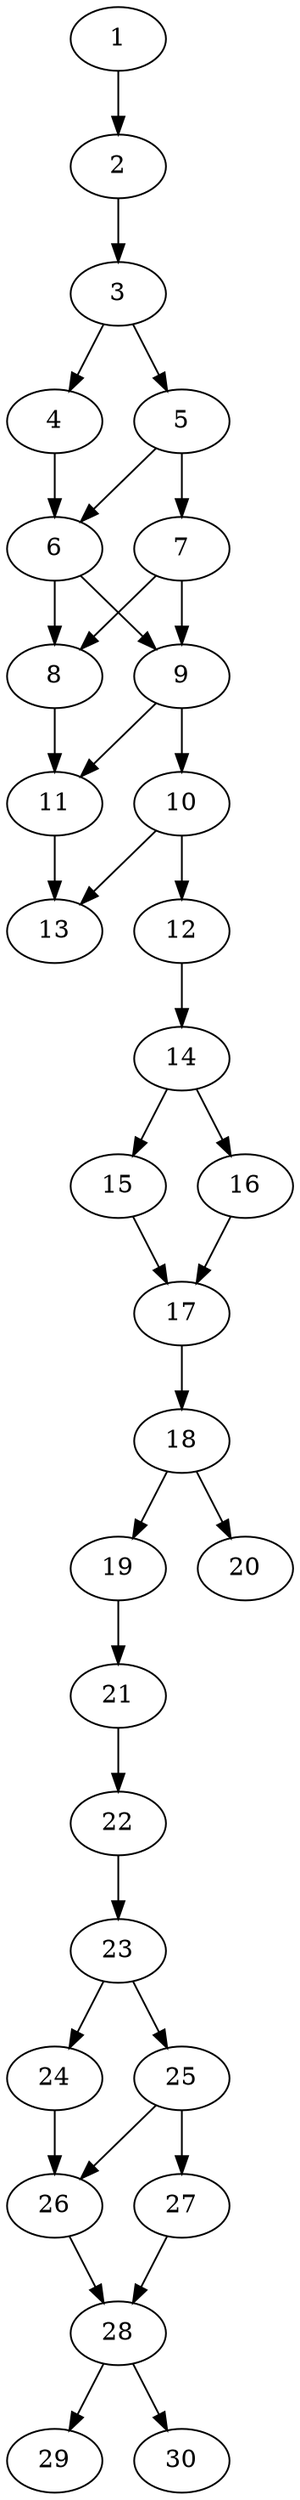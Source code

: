 // DAG automatically generated by daggen at Thu Oct  3 14:04:18 2019
// ./daggen --dot -n 30 --ccr 0.5 --fat 0.3 --regular 0.9 --density 0.9 --mindata 5242880 --maxdata 52428800 
digraph G {
  1 [size="36188160", alpha="0.13", expect_size="18094080"] 
  1 -> 2 [size ="18094080"]
  2 [size="91461632", alpha="0.09", expect_size="45730816"] 
  2 -> 3 [size ="45730816"]
  3 [size="81971200", alpha="0.02", expect_size="40985600"] 
  3 -> 4 [size ="40985600"]
  3 -> 5 [size ="40985600"]
  4 [size="55146496", alpha="0.03", expect_size="27573248"] 
  4 -> 6 [size ="27573248"]
  5 [size="87719936", alpha="0.19", expect_size="43859968"] 
  5 -> 6 [size ="43859968"]
  5 -> 7 [size ="43859968"]
  6 [size="71481344", alpha="0.16", expect_size="35740672"] 
  6 -> 8 [size ="35740672"]
  6 -> 9 [size ="35740672"]
  7 [size="54378496", alpha="0.10", expect_size="27189248"] 
  7 -> 8 [size ="27189248"]
  7 -> 9 [size ="27189248"]
  8 [size="89663488", alpha="0.06", expect_size="44831744"] 
  8 -> 11 [size ="44831744"]
  9 [size="28669952", alpha="0.09", expect_size="14334976"] 
  9 -> 10 [size ="14334976"]
  9 -> 11 [size ="14334976"]
  10 [size="102047744", alpha="0.15", expect_size="51023872"] 
  10 -> 12 [size ="51023872"]
  10 -> 13 [size ="51023872"]
  11 [size="61370368", alpha="0.06", expect_size="30685184"] 
  11 -> 13 [size ="30685184"]
  12 [size="28481536", alpha="0.06", expect_size="14240768"] 
  12 -> 14 [size ="14240768"]
  13 [size="71526400", alpha="0.16", expect_size="35763200"] 
  14 [size="81154048", alpha="0.05", expect_size="40577024"] 
  14 -> 15 [size ="40577024"]
  14 -> 16 [size ="40577024"]
  15 [size="94212096", alpha="0.02", expect_size="47106048"] 
  15 -> 17 [size ="47106048"]
  16 [size="88096768", alpha="0.16", expect_size="44048384"] 
  16 -> 17 [size ="44048384"]
  17 [size="69496832", alpha="0.19", expect_size="34748416"] 
  17 -> 18 [size ="34748416"]
  18 [size="21721088", alpha="0.10", expect_size="10860544"] 
  18 -> 19 [size ="10860544"]
  18 -> 20 [size ="10860544"]
  19 [size="48691200", alpha="0.10", expect_size="24345600"] 
  19 -> 21 [size ="24345600"]
  20 [size="90767360", alpha="0.08", expect_size="45383680"] 
  21 [size="66555904", alpha="0.12", expect_size="33277952"] 
  21 -> 22 [size ="33277952"]
  22 [size="92813312", alpha="0.13", expect_size="46406656"] 
  22 -> 23 [size ="46406656"]
  23 [size="25350144", alpha="0.09", expect_size="12675072"] 
  23 -> 24 [size ="12675072"]
  23 -> 25 [size ="12675072"]
  24 [size="100562944", alpha="0.14", expect_size="50281472"] 
  24 -> 26 [size ="50281472"]
  25 [size="29550592", alpha="0.16", expect_size="14775296"] 
  25 -> 26 [size ="14775296"]
  25 -> 27 [size ="14775296"]
  26 [size="40204288", alpha="0.11", expect_size="20102144"] 
  26 -> 28 [size ="20102144"]
  27 [size="20467712", alpha="0.15", expect_size="10233856"] 
  27 -> 28 [size ="10233856"]
  28 [size="15302656", alpha="0.15", expect_size="7651328"] 
  28 -> 29 [size ="7651328"]
  28 -> 30 [size ="7651328"]
  29 [size="64069632", alpha="0.00", expect_size="32034816"] 
  30 [size="17963008", alpha="0.04", expect_size="8981504"] 
}
